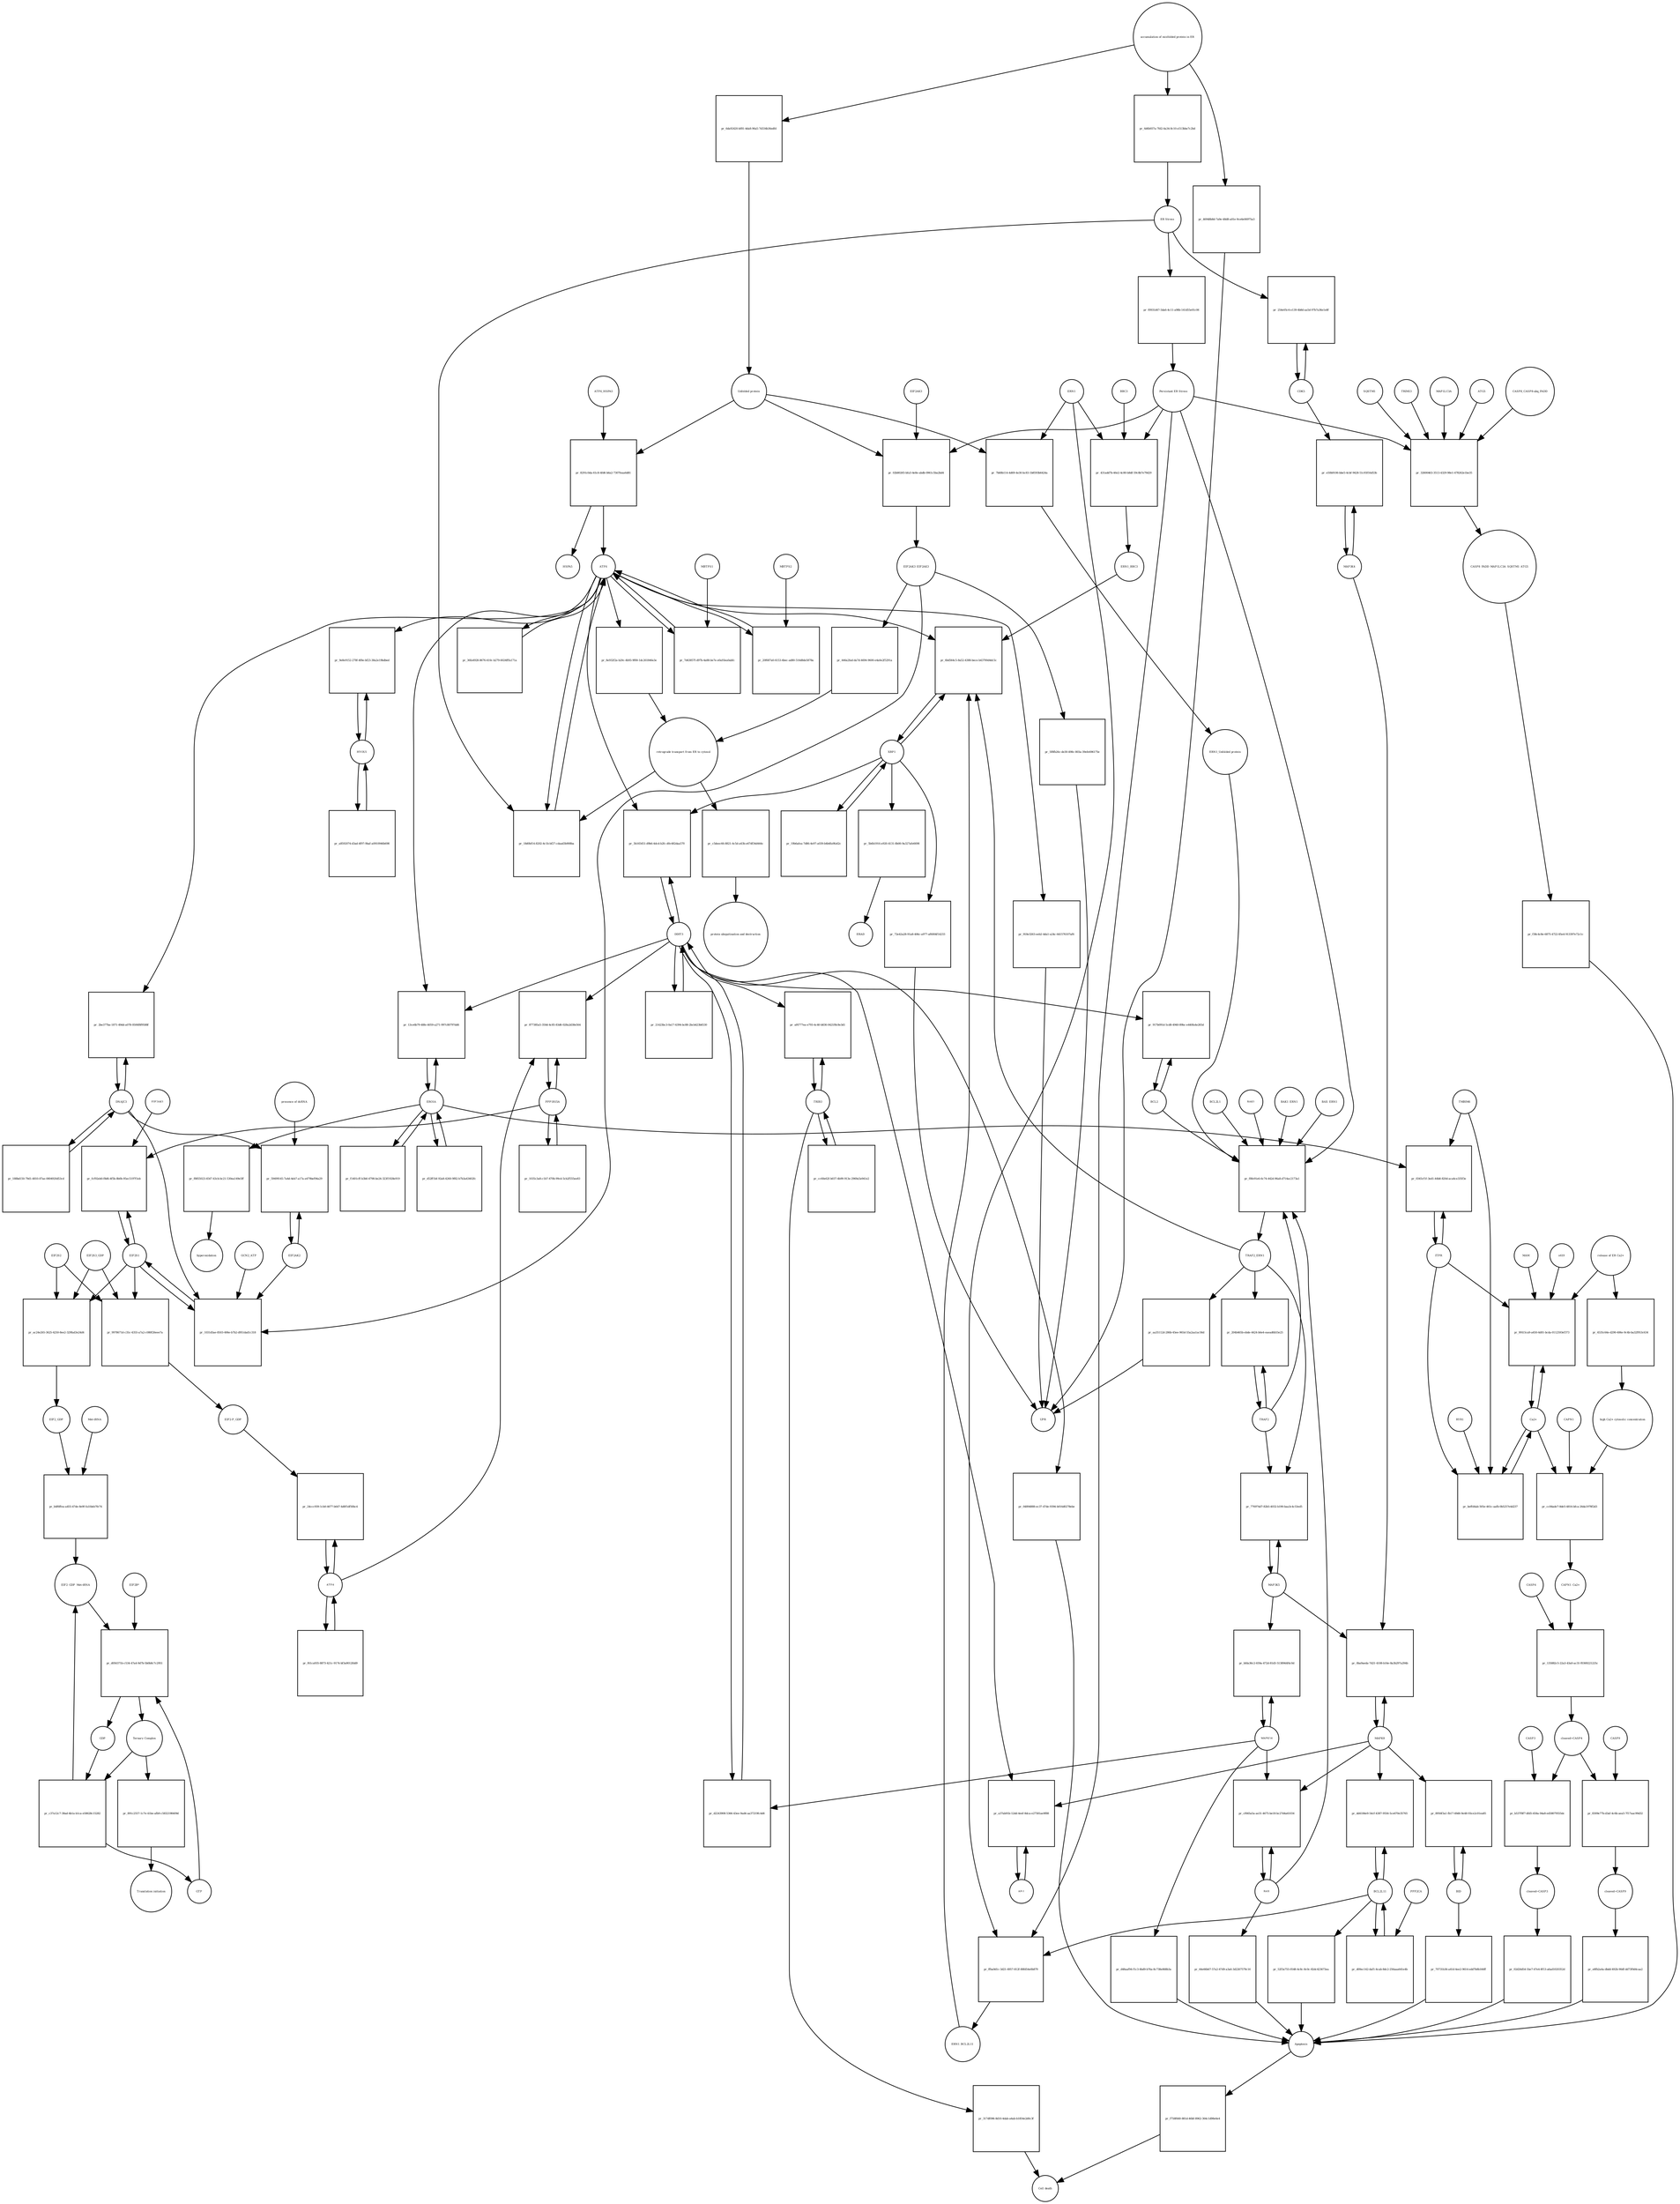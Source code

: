 strict digraph  {
ATF6_HSPA5 [annotation="", bipartite=0, cls=complex, fontsize=4, label=ATF6_HSPA5, shape=circle];
"pr_8291c0da-61c8-4fd6-b6a2-7307feaa6d81" [annotation="", bipartite=1, cls=process, fontsize=4, label="pr_8291c0da-61c8-4fd6-b6a2-7307feaa6d81", shape=square];
ATF6 [annotation="urn_miriam_hgnc.symbol_ATF6", bipartite=0, cls=macromolecule, fontsize=4, label=ATF6, shape=circle];
HSPA5 [annotation="urn_miriam_hgnc.symbol_HSPA5", bipartite=0, cls=macromolecule, fontsize=4, label=HSPA5, shape=circle];
"Unfolded protein" [annotation="", bipartite=0, cls=macromolecule, fontsize=4, label="Unfolded protein", shape=circle];
ERN1 [annotation="urn_miriam_hgnc.symbol_ERN1", bipartite=0, cls=macromolecule, fontsize=4, label=ERN1, shape=circle];
"pr_7b68b114-4d69-4e30-bc83-1b8593b6424a" [annotation="", bipartite=1, cls=process, fontsize=4, label="pr_7b68b114-4d69-4e30-bc83-1b8593b6424a", shape=square];
"ERN1_Unfolded protein" [annotation="", bipartite=0, cls=complex, fontsize=4, label="ERN1_Unfolded protein", shape=circle];
EIF2AK3_EIF2AK3 [annotation="", bipartite=0, cls=complex, fontsize=4, label=EIF2AK3_EIF2AK3, shape=circle];
"pr_446a2fad-da7d-4694-9600-e4a0e2f5291a" [annotation="", bipartite=1, cls=process, fontsize=4, label="pr_446a2fad-da7d-4694-9600-e4a0e2f5291a", shape=square];
"retrograde transport from ER to cytosol" [annotation="", bipartite=0, cls=phenotype, fontsize=4, label="retrograde transport from ER to cytosol", shape=circle];
"pr_8e932f2a-b20c-4b93-9f80-1dc261846e3e" [annotation="", bipartite=1, cls=process, fontsize=4, label="pr_8e932f2a-b20c-4b93-9f80-1dc261846e3e", shape=square];
"pr_c5deec66-8821-4c5d-a43b-e67df34d444c" [annotation="", bipartite=1, cls=process, fontsize=4, label="pr_c5deec66-8821-4c5d-a43b-e67df34d444c", shape=square];
"protein ubiquitination and destruction" [annotation="", bipartite=0, cls=phenotype, fontsize=4, label="protein ubiquitination and destruction", shape=circle];
"pr_f8fe91e6-6c74-442d-96a8-d714ac2173a1" [annotation="", bipartite=1, cls=process, fontsize=4, label="pr_f8fe91e6-6c74-442d-96a8-d714ac2173a1", shape=square];
TRAF2_ERN1 [annotation="", bipartite=0, cls=complex, fontsize=4, label=TRAF2_ERN1, shape=circle];
BAK1_ERN1 [annotation="", bipartite=0, cls=complex, fontsize=4, label=BAK1_ERN1, shape=circle];
BAX_ERN1 [annotation="", bipartite=0, cls=complex, fontsize=4, label=BAX_ERN1, shape=circle];
BCL2 [annotation="urn_miriam_hgnc.symbol_BCL2", bipartite=0, cls="nucleic acid feature", fontsize=4, label=BCL2, shape=circle];
BCL2L1 [annotation="urn_miriam_hgnc.symbol_BCL2L1", bipartite=0, cls=macromolecule, fontsize=4, label=BCL2L1, shape=circle];
"Persistant ER Stress" [annotation="", bipartite=0, cls=phenotype, fontsize=4, label="Persistant ER Stress", shape=circle];
BAX [annotation="urn_miriam_hgnc.symbol_BAX", bipartite=0, cls=macromolecule, fontsize=4, label=BAX, shape=circle];
BAK1 [annotation="urn_miriam_hgnc.symbol_BAK1", bipartite=0, cls=macromolecule, fontsize=4, label=BAK1, shape=circle];
TRAF2 [annotation="urn_miriam_hgnc.symbol_TRAF2", bipartite=0, cls=macromolecule, fontsize=4, label=TRAF2, shape=circle];
XBP1 [annotation="urn_miriam_hgnc.symbol_XBP1", bipartite=0, cls=macromolecule, fontsize=4, label=XBP1, shape=circle];
"pr_6bd564c5-8a52-4388-bece-b43700d4dc5c" [annotation="", bipartite=1, cls=process, fontsize=4, label="pr_6bd564c5-8a52-4388-bece-b43700d4dc5c", shape=square];
ERN1_BBC3 [annotation="", bipartite=0, cls=complex, fontsize=4, label=ERN1_BBC3, shape=circle];
ERN1_BCL2L11 [annotation="", bipartite=0, cls=complex, fontsize=4, label=ERN1_BCL2L11, shape=circle];
"pr_19b6afea-7d86-4e97-a039-b4b6fa9fa62c" [annotation="", bipartite=1, cls=process, fontsize=4, label="pr_19b6afea-7d86-4e97-a039-b4b6fa9fa62c", shape=square];
"pr_5b6b1916-e920-4131-8b00-9a327afe6698" [annotation="", bipartite=1, cls=process, fontsize=4, label="pr_5b6b1916-e920-4131-8b00-9a327afe6698", shape=square];
ERAD [annotation="", bipartite=0, cls=phenotype, fontsize=4, label=ERAD, shape=circle];
"pr_72e42a28-91a8-406c-a977-af6004f14233" [annotation="", bipartite=1, cls=process, fontsize=4, label="pr_72e42a28-91a8-406c-a977-af6004f14233", shape=square];
UPR [annotation="", bipartite=0, cls=phenotype, fontsize=4, label=UPR, shape=circle];
"pr_204b465b-ebde-4424-b6e4-eaead6b55e25" [annotation="", bipartite=1, cls=process, fontsize=4, label="pr_204b465b-ebde-4424-b6e4-eaead6b55e25", shape=square];
MAPK8 [annotation="urn_miriam_hgnc.symbol_MAPK8", bipartite=0, cls=macromolecule, fontsize=4, label=MAPK8, shape=circle];
"pr_0ba9aeda-7d21-4108-b16e-8a3b297a294b" [annotation="", bipartite=1, cls=process, fontsize=4, label="pr_0ba9aeda-7d21-4108-b16e-8a3b297a294b", shape=square];
MAP3K4 [annotation="urn_miriam_hgnc.symbol_MAP3K4", bipartite=0, cls=macromolecule, fontsize=4, label=MAP3K4, shape=circle];
MAP3K5 [annotation="urn_miriam_hgnc.symbol_MAP3K5", bipartite=0, cls=macromolecule, fontsize=4, label=MAP3K5, shape=circle];
MAPK14 [annotation="urn_miriam_hgnc.symbol_MAPK14", bipartite=0, cls=macromolecule, fontsize=4, label=MAPK14, shape=circle];
"pr_bfda36c2-659a-472d-81d3-5138944f4c0d" [annotation="", bipartite=1, cls=process, fontsize=4, label="pr_bfda36c2-659a-472d-81d3-5138944f4c0d", shape=square];
"pr_d48aaf94-f1c3-4bd9-b76a-8c738e868b3a" [annotation="", bipartite=1, cls=process, fontsize=4, label="pr_d48aaf94-f1c3-4bd9-b76a-8c738e868b3a", shape=square];
Apoptosis [annotation="", bipartite=0, cls=phenotype, fontsize=4, label=Apoptosis, shape=circle];
DDIT3 [annotation="urn_miriam_hgnc.symbol_DDIT3", bipartite=0, cls=macromolecule, fontsize=4, label=DDIT3, shape=circle];
"pr_d2243908-5366-43ee-9ad4-aa37219fc4d6" [annotation="", bipartite=1, cls=process, fontsize=4, label="pr_d2243908-5366-43ee-9ad4-aa37219fc4d6", shape=square];
"pr_04894888-ec37-47de-9394-b016d0278ebe" [annotation="", bipartite=1, cls=process, fontsize=4, label="pr_04894888-ec37-47de-9394-b016d0278ebe", shape=square];
"pr_917b091d-5cd8-4940-89bc-e440fa4e265d" [annotation="", bipartite=1, cls=process, fontsize=4, label="pr_917b091d-5cd8-4940-89bc-e440fa4e265d", shape=square];
"pr_18d0bf14-8202-4c1b-bf27-cdaad3b908ba" [annotation="", bipartite=1, cls=process, fontsize=4, label="pr_18d0bf14-8202-4c1b-bf27-cdaad3b908ba", shape=square];
"ER Stress" [annotation="", bipartite=0, cls=phenotype, fontsize=4, label="ER Stress", shape=circle];
"pr_7d43857f-d97b-4a88-be7e-e0a93ea0abfc" [annotation="", bipartite=1, cls=process, fontsize=4, label="pr_7d43857f-d97b-4a88-be7e-e0a93ea0abfc", shape=square];
MBTPS1 [annotation="urn_miriam_hgnc.symbol_MBTPS1", bipartite=0, cls=macromolecule, fontsize=4, label=MBTPS1, shape=circle];
"pr_20f687a0-6153-4bec-ad80-516d8de5878a" [annotation="", bipartite=1, cls=process, fontsize=4, label="pr_20f687a0-6153-4bec-ad80-516d8de5878a", shape=square];
MBTPS2 [annotation="urn_miriam_hgnc.symbol_MBTPS2", bipartite=0, cls=macromolecule, fontsize=4, label=MBTPS2, shape=circle];
"pr_36fa4928-8676-410c-b279-6024fffa171a" [annotation="", bipartite=1, cls=process, fontsize=4, label="pr_36fa4928-8676-410c-b279-6024fffa171a", shape=square];
"pr_21423bc3-0a17-4394-bc88-2bcb423b6530" [annotation="", bipartite=1, cls=process, fontsize=4, label="pr_21423bc3-0a17-4394-bc88-2bcb423b6530", shape=square];
"pr_3b165451-d9b6-4dcd-b2fc-d0c482daa570" [annotation="", bipartite=1, cls=process, fontsize=4, label="pr_3b165451-d9b6-4dcd-b2fc-d0c482daa570", shape=square];
EIF2S1 [annotation="urn_miriam_hgnc.symbol_EIF2S1", bipartite=0, cls=macromolecule, fontsize=4, label=EIF2S1, shape=circle];
"pr_1031d5ae-8503-406e-b7b2-d951dad1c318" [annotation="", bipartite=1, cls=process, fontsize=4, label="pr_1031d5ae-8503-406e-b7b2-d951dad1c318", shape=square];
GCN2_ATP [annotation="", bipartite=0, cls=complex, fontsize=4, label=GCN2_ATP, shape=circle];
EIF2AK2 [annotation="urn_miriam_hgnc.symbol_EIF2AK2", bipartite=0, cls=macromolecule, fontsize=4, label=EIF2AK2, shape=circle];
DNAJC3 [annotation="urn_miriam_hgnc.symbol_DNAJC3", bipartite=0, cls=macromolecule, fontsize=4, label=DNAJC3, shape=circle];
EIF2S2 [annotation="urn_miriam_hgnc.symbol_EIF2S2", bipartite=0, cls=macromolecule, fontsize=4, label=EIF2S2, shape=circle];
"pr_ac24e265-3625-4250-8ee2-329fad3e24d4" [annotation="", bipartite=1, cls=process, fontsize=4, label="pr_ac24e265-3625-4250-8ee2-329fad3e24d4", shape=square];
EIF2S3_GDP [annotation="", bipartite=0, cls=complex, fontsize=4, label=EIF2S3_GDP, shape=circle];
EIF2_GDP [annotation="", bipartite=0, cls=complex, fontsize=4, label=EIF2_GDP, shape=circle];
"EIF2_GDP_Met-tRNA" [annotation="", bipartite=0, cls=complex, fontsize=4, label="EIF2_GDP_Met-tRNA", shape=circle];
"pr_d056371b-c534-47a4-9d7b-5b0b8c7c2951" [annotation="", bipartite=1, cls=process, fontsize=4, label="pr_d056371b-c534-47a4-9d7b-5b0b8c7c2951", shape=square];
"Ternary Complex" [annotation="", bipartite=0, cls=complex, fontsize=4, label="Ternary Complex", shape=circle];
"EIF2B*" [annotation="", bipartite=0, cls=complex, fontsize=4, label="EIF2B*", shape=circle];
GTP [annotation="urn_miriam_obo.chebi_CHEBI%3A57600", bipartite=0, cls="simple chemical", fontsize=4, label=GTP, shape=circle];
GDP [annotation="urn_miriam_obo.chebi_CHEBI%3A65180", bipartite=0, cls="simple chemical", fontsize=4, label=GDP, shape=circle];
"pr_c37a12c7-38ad-4b1a-b1ca-e58628c15282" [annotation="", bipartite=1, cls=process, fontsize=4, label="pr_c37a12c7-38ad-4b1a-b1ca-e58628c15282", shape=square];
ATF4 [annotation="urn_miriam_hgnc.symbol_ATF4", bipartite=0, cls=macromolecule, fontsize=4, label=ATF4, shape=circle];
"pr_24ccc939-1cb0-4677-b647-4d0f1df50bc4" [annotation="", bipartite=1, cls=process, fontsize=4, label="pr_24ccc939-1cb0-4677-b647-4d0f1df50bc4", shape=square];
"EIF2-P_GDP" [annotation="", bipartite=0, cls=complex, fontsize=4, label="EIF2-P_GDP", shape=circle];
"pr_f61ca935-8873-421c-9174-bf3a9012fdd9" [annotation="", bipartite=1, cls=process, fontsize=4, label="pr_f61ca935-8873-421c-9174-bf3a9012fdd9", shape=square];
PPP1R15A [annotation="urn_miriam_hgnc.symbol_PPP1R15A", bipartite=0, cls=macromolecule, fontsize=4, label=PPP1R15A, shape=circle];
"pr_877385a5-350d-4c85-83d6-028a2d38e564" [annotation="", bipartite=1, cls=process, fontsize=4, label="pr_877385a5-350d-4c85-83d6-028a2d38e564", shape=square];
"pr_1035c3a8-c1b7-470b-99cd-5cb2f555ee83" [annotation="", bipartite=1, cls=process, fontsize=4, label="pr_1035c3a8-c1b7-470b-99cd-5cb2f555ee83", shape=square];
"pr_891c2557-1c7e-41be-afb9-c5832198409d" [annotation="", bipartite=1, cls=process, fontsize=4, label="pr_891c2557-1c7e-41be-afb9-c5832198409d", shape=square];
"Translation initiation" [annotation="", bipartite=0, cls=phenotype, fontsize=4, label="Translation initiation", shape=circle];
"pr_776974d7-82b5-4032-b190-baa3c4c53ed5" [annotation="", bipartite=1, cls=process, fontsize=4, label="pr_776974d7-82b5-4032-b190-baa3c4c53ed5", shape=square];
ERO1A [annotation="urn_miriam_hgnc.symbol_ERO1A", bipartite=0, cls=macromolecule, fontsize=4, label=ERO1A, shape=circle];
"pr_13ce6b79-48fe-4059-a271-997c80797dd6" [annotation="", bipartite=1, cls=process, fontsize=4, label="pr_13ce6b79-48fe-4059-a271-997c80797dd6", shape=square];
"pr_d52ff1bf-92a8-4260-9f82-b7b3a43402fc" [annotation="", bipartite=1, cls=process, fontsize=4, label="pr_d52ff1bf-92a8-4260-9f82-b7b3a43402fc", shape=square];
"pr_fcf92eb0-f8d6-4f5b-8b0b-95ec5197f1eb" [annotation="", bipartite=1, cls=process, fontsize=4, label="pr_fcf92eb0-f8d6-4f5b-8b0b-95ec5197f1eb", shape=square];
EIF2AK1 [annotation="urn_miriam_hgnc.symbol_EIF2AK1", bipartite=0, cls=macromolecule, fontsize=4, label=EIF2AK1, shape=circle];
"pr_cf665a5a-ae31-4675-be18-bc27d4a61034" [annotation="", bipartite=1, cls=process, fontsize=4, label="pr_cf665a5a-ae31-4675-be18-bc27d4a61034", shape=square];
"pr_44e66b67-57a2-47d9-a3a6-3d2267579c16" [annotation="", bipartite=1, cls=process, fontsize=4, label="pr_44e66b67-57a2-47d9-a3a6-3d2267579c16", shape=square];
"Ca2+" [annotation="urn_miriam_obo.chebi_CHEBI%3A29108", bipartite=0, cls="simple chemical", fontsize=4, label="Ca2+", shape=circle];
"pr_9f415ca9-a450-4d01-bcda-0112593ef373" [annotation="", bipartite=1, cls=process, fontsize=4, label="pr_9f415ca9-a450-4d01-bcda-0112593ef373", shape=square];
"release of ER Ca2+" [annotation="", bipartite=0, cls=phenotype, fontsize=4, label="release of ER Ca2+", shape=circle];
ITPR [annotation="urn_miriam_hgnc.symbol_ITPR1|urn_miriam_hgnc.symbol_ITPR2|urn_miriam_hgnc.symbol_ITPR3", bipartite=0, cls=macromolecule, fontsize=4, label=ITPR, shape=circle];
MAM [annotation="", bipartite=0, cls=phenotype, fontsize=4, label=MAM, shape=circle];
s619 [annotation="", bipartite=0, cls=complex, fontsize=4, label=s619, shape=circle];
"pr_e50b9106-bbe5-4cbf-9428-51c93f16d53b" [annotation="", bipartite=1, cls=process, fontsize=4, label="pr_e50b9106-bbe5-4cbf-9428-51c93f16d53b", shape=square];
CDK5 [annotation="urn_miriam_hgnc.symbol_CDK5", bipartite=0, cls=macromolecule, fontsize=4, label=CDK5, shape=circle];
"pr_254e05c4-e139-4b8d-aa5d-97b7a36e1e8f" [annotation="", bipartite=1, cls="uncertain process", fontsize=4, label="pr_254e05c4-e139-4b8d-aa5d-97b7a36e1e8f", shape=square];
"pr_f758f660-881d-46bf-8962-364c1d98e6e4" [annotation="", bipartite=1, cls=process, fontsize=4, label="pr_f758f660-881d-46bf-8962-364c1d98e6e4", shape=square];
"Cell death" [annotation="", bipartite=0, cls=phenotype, fontsize=4, label="Cell death", shape=circle];
"pr_beffd4ab-505e-461c-aafb-0b5257e4d237" [annotation="", bipartite=1, cls=process, fontsize=4, label="pr_beffd4ab-505e-461c-aafb-0b5257e4d237", shape=square];
TMBIM6 [annotation="urn_miriam_hgnc.symbol_TMBIM6", bipartite=0, cls=macromolecule, fontsize=4, label=TMBIM6, shape=circle];
RYR1 [annotation="urn_miriam_hgnc.symbol_RYR1", bipartite=0, cls=macromolecule, fontsize=4, label=RYR1, shape=circle];
EIF2AK3 [annotation="urn_miriam_hgnc.symbol_EIF2AK3", bipartite=0, cls=macromolecule, fontsize=4, label=EIF2AK3, shape=circle];
"pr_02b80265-bfa3-4e8e-abdb-0961c5ba2bd4" [annotation="", bipartite=1, cls=process, fontsize=4, label="pr_02b80265-bfa3-4e8e-abdb-0961c5ba2bd4", shape=square];
"pr_f8855023-4547-43cb-bc21-530ea149e5ff" [annotation="", bipartite=1, cls=process, fontsize=4, label="pr_f8855023-4547-43cb-bc21-530ea149e5ff", shape=square];
hyperoxidation [annotation="", bipartite=0, cls=phenotype, fontsize=4, label=hyperoxidation, shape=circle];
"pr_f1401cff-b3b0-4798-be24-323f1928e919" [annotation="", bipartite=1, cls=process, fontsize=4, label="pr_f1401cff-b3b0-4798-be24-323f1928e919", shape=square];
"pr_f0931d47-5da6-4c11-a98b-141d55e01c06" [annotation="", bipartite=1, cls=process, fontsize=4, label="pr_f0931d47-5da6-4c11-a98b-141d55e01c06", shape=square];
"CASP8_CASP8-ubq_FADD" [annotation="", bipartite=0, cls=complex, fontsize=4, label="CASP8_CASP8-ubq_FADD", shape=circle];
"pr_32600463-3513-4329-98e1-478262e1be35" [annotation="", bipartite=1, cls=process, fontsize=4, label="pr_32600463-3513-4329-98e1-478262e1be35", shape=square];
"SQSTM1 " [annotation="urn_miriam_hgnc.symbol_SQSTM1", bipartite=0, cls=macromolecule, fontsize=4, label="SQSTM1 ", shape=circle];
CASP8_FADD_MAP1LC3A_SQSTM1_ATG5 [annotation="", bipartite=0, cls=complex, fontsize=4, label=CASP8_FADD_MAP1LC3A_SQSTM1_ATG5, shape=circle];
TRIM13 [annotation="urn_miriam_hgnc.symbol_TRIM13", bipartite=0, cls=macromolecule, fontsize=4, label=TRIM13, shape=circle];
MAP1LC3A [annotation="urn_miriam_hgnc.symbol_MAP1LC3A", bipartite=0, cls=macromolecule, fontsize=4, label=MAP1LC3A, shape=circle];
ATG5 [annotation="urn_miriam_hgnc.symbol_ATG5", bipartite=0, cls=macromolecule, fontsize=4, label=ATG5, shape=circle];
"pr_f38c4c8e-6875-4722-85e4-913397e72c1c" [annotation="", bipartite=1, cls=process, fontsize=4, label="pr_f38c4c8e-6875-4722-85e4-913397e72c1c", shape=square];
"AP-1" [annotation="urn_miriam_hgnc.symbol_FOS|urn_miriam_hgnc.symbol_FOSB|urn_miriam_hgnc.symbol_FOSL1|urn_miriam_hgnc.symbol_FOSL2|urn_miriam_hgnc.symbol_JUN|urn_miriam_hgnc.symbol_JUNB|urn_miriam_hgnc.symbol_JUND", bipartite=0, cls=macromolecule, fontsize=4, label="AP-1", shape=circle];
"pr_a37ab91b-12dd-4eef-8dca-e27581ae9f88" [annotation="", bipartite=1, cls=process, fontsize=4, label="pr_a37ab91b-12dd-4eef-8dca-e27581ae9f88", shape=square];
"pr_59499145-7a4d-4eb7-a17a-e479bef94a29" [annotation="", bipartite=1, cls=process, fontsize=4, label="pr_59499145-7a4d-4eb7-a17a-e479bef94a29", shape=square];
"presence of dsRNA" [annotation="", bipartite=0, cls=phenotype, fontsize=4, label="presence of dsRNA", shape=circle];
"Met-tRNA" [annotation="urn_miriam_hgnc_HGNC%3A34779", bipartite=0, cls="nucleic acid feature", fontsize=4, label="Met-tRNA", shape=circle];
"pr_b4f6ffea-a455-47de-8e9f-fa1fdeb7fe74" [annotation="", bipartite=1, cls=process, fontsize=4, label="pr_b4f6ffea-a455-47de-8e9f-fa1fdeb7fe74", shape=square];
"pr_9978671d-c35c-4355-a7a2-c080f26eee7a" [annotation="", bipartite=1, cls=process, fontsize=4, label="pr_9978671d-c35c-4355-a7a2-c080f26eee7a", shape=square];
"accumulation of misfolded protein in ER" [annotation="", bipartite=0, cls=phenotype, fontsize=4, label="accumulation of misfolded protein in ER", shape=circle];
"pr_6da92420-bf81-4da8-96a5-7d334b36edfd" [annotation="", bipartite=1, cls=process, fontsize=4, label="pr_6da92420-bf81-4da8-96a5-7d334b36edfd", shape=square];
"pr_6d6b937a-7fd2-4a34-8c10-e513bbe7c2bd" [annotation="", bipartite=1, cls=process, fontsize=4, label="pr_6d6b937a-7fd2-4a34-8c10-e513bbe7c2bd", shape=square];
"pr_46948b8d-7a9e-48d8-a01e-9ce6e06975a3" [annotation="", bipartite=1, cls=process, fontsize=4, label="pr_46948b8d-7a9e-48d8-a01e-9ce6e06975a3", shape=square];
"pr_5f8fb26c-de30-498c-803a-39efe696175e" [annotation="", bipartite=1, cls=process, fontsize=4, label="pr_5f8fb26c-de30-498c-803a-39efe696175e", shape=square];
"pr_aa35112d-286b-45ee-965d-55a2aa1ac56d" [annotation="", bipartite=1, cls=process, fontsize=4, label="pr_aa35112d-286b-45ee-965d-55a2aa1ac56d", shape=square];
"pr_918e3263-eeb2-4da1-a24c-641576107af6" [annotation="", bipartite=1, cls=process, fontsize=4, label="pr_918e3263-eeb2-4da1-a24c-641576107af6", shape=square];
BCL2L11 [annotation="urn_miriam_hgnc.symbol_BCL2L11", bipartite=0, cls=macromolecule, fontsize=4, label=BCL2L11, shape=circle];
"pr_dd4184e9-54cf-4387-9556-5ce670e35765" [annotation="", bipartite=1, cls=process, fontsize=4, label="pr_dd4184e9-54cf-4387-9556-5ce670e35765", shape=square];
BID [annotation="urn_miriam_hgnc.symbol_BID", bipartite=0, cls=macromolecule, fontsize=4, label=BID, shape=circle];
"pr_8956f3a1-fb17-49d6-9e48-93ce2c01ea85" [annotation="", bipartite=1, cls=process, fontsize=4, label="pr_8956f3a1-fb17-49d6-9e48-93ce2c01ea85", shape=square];
"pr_52f3a755-0548-4c8c-8c0c-82dc423673ea" [annotation="", bipartite=1, cls=process, fontsize=4, label="pr_52f3a755-0548-4c8c-8c0c-82dc423673ea", shape=square];
"pr_70731b36-a41d-4ee2-9614-edd7b8b166ff" [annotation="", bipartite=1, cls=process, fontsize=4, label="pr_70731b36-a41d-4ee2-9614-edd7b8b166ff", shape=square];
"pr_ffba9d1c-3d21-4957-812f-88fd54e0b879" [annotation="", bipartite=1, cls=process, fontsize=4, label="pr_ffba9d1c-3d21-4957-812f-88fd54e0b879", shape=square];
"pr_431add7b-46e2-4c80-b8df-59c8b7e79d29" [annotation="", bipartite=1, cls=process, fontsize=4, label="pr_431add7b-46e2-4c80-b8df-59c8b7e79d29", shape=square];
BBC3 [annotation="urn_miriam_hgnc.symbol_BBC3", bipartite=0, cls=macromolecule, fontsize=4, label=BBC3, shape=circle];
"pr_d09ec142-daf1-4cab-8dc2-256aaa641e4b" [annotation="", bipartite=1, cls=process, fontsize=4, label="pr_d09ec142-daf1-4cab-8dc2-256aaa641e4b", shape=square];
PPP2CA [annotation="urn_miriam_hgnc.symbol_PPP2CA", bipartite=0, cls=macromolecule, fontsize=4, label=PPP2CA, shape=circle];
TRIB3 [annotation="urn_miriam_hgnc.symbol_TRIB3", bipartite=0, cls=macromolecule, fontsize=4, label=TRIB3, shape=circle];
"pr_af6777ea-e793-4c40-b836-0421f8c8e3d1" [annotation="", bipartite=1, cls=process, fontsize=4, label="pr_af6777ea-e793-4c40-b836-0421f8c8e3d1", shape=square];
"pr_cc60e62f-b037-4b99-913e-2969a5e941e2" [annotation="", bipartite=1, cls=process, fontsize=4, label="pr_cc60e62f-b037-4b99-913e-2969a5e941e2", shape=square];
"pr_317df096-8d10-4dab-a4ab-b1854e2d0c3f" [annotation="", bipartite=1, cls=process, fontsize=4, label="pr_317df096-8d10-4dab-a4ab-b1854e2d0c3f", shape=square];
"pr_4535c64e-d290-406e-9c4b-ba32f953c634" [annotation="", bipartite=1, cls=process, fontsize=4, label="pr_4535c64e-d290-406e-9c4b-ba32f953c634", shape=square];
"high Ca2+ cytosolic concentration" [annotation="", bipartite=0, cls=phenotype, fontsize=4, label="high Ca2+ cytosolic concentration", shape=circle];
"pr_2be377ba-1871-49dd-a078-0506f8f9588f" [annotation="", bipartite=1, cls=process, fontsize=4, label="pr_2be377ba-1871-49dd-a078-0506f8f9588f", shape=square];
"pr_188bd150-79d1-4810-87ae-0804920d53cd" [annotation="", bipartite=1, cls=process, fontsize=4, label="pr_188bd150-79d1-4810-87ae-0804920d53cd", shape=square];
"pr_0345cf1f-3ed1-44b8-820d-aca4ce335f3e" [annotation="", bipartite=1, cls=process, fontsize=4, label="pr_0345cf1f-3ed1-44b8-820d-aca4ce335f3e", shape=square];
CASP4 [annotation="urn_miriam_hgnc.symbol_CASP4", bipartite=0, cls=macromolecule, fontsize=4, label=CASP4, shape=circle];
"pr_135882c5-22a3-43a0-ac31-f0369221225c" [annotation="", bipartite=1, cls=process, fontsize=4, label="pr_135882c5-22a3-43a0-ac31-f0369221225c", shape=square];
"cleaved~CASP4" [annotation="urn_miriam_hgnc.symbol_CASP4", bipartite=0, cls=macromolecule, fontsize=4, label="cleaved~CASP4", shape=circle];
"CAPN1_Ca2+" [annotation="", bipartite=0, cls=complex, fontsize=4, label="CAPN1_Ca2+", shape=circle];
CASP3 [annotation="urn_miriam_hgnc.symbol_CASP3", bipartite=0, cls=macromolecule, fontsize=4, label=CASP3, shape=circle];
"pr_b537f8f7-dfd5-458a-94a8-ed58079555dc" [annotation="", bipartite=1, cls=process, fontsize=4, label="pr_b537f8f7-dfd5-458a-94a8-ed58079555dc", shape=square];
"cleaved~CASP3" [annotation="urn_miriam_hgnc.symbol_CASP3", bipartite=0, cls=macromolecule, fontsize=4, label="cleaved~CASP3", shape=circle];
CASP9 [annotation="urn_miriam_hgnc.symbol_CSAP9", bipartite=0, cls=macromolecule, fontsize=4, label=CASP9, shape=circle];
"pr_8309e77b-d3af-4c6b-aea5-7f17aac99d32" [annotation="", bipartite=1, cls=process, fontsize=4, label="pr_8309e77b-d3af-4c6b-aea5-7f17aac99d32", shape=square];
"cleaved~CASP9" [annotation="urn_miriam_hgnc.symbol_CASP9", bipartite=0, cls=macromolecule, fontsize=4, label="cleaved~CASP9", shape=circle];
CAPN1 [annotation="urn_miriam_hgnc.symbol_CAPN1", bipartite=0, cls=macromolecule, fontsize=4, label=CAPN1, shape=circle];
"pr_cc84ade7-8de5-4816-bfca-26da1978f2d3" [annotation="", bipartite=1, cls=process, fontsize=4, label="pr_cc84ade7-8de5-4816-bfca-26da1978f2d3", shape=square];
"pr_02d26d54-1be7-47e4-8f13-a6ad1020352d" [annotation="", bipartite=1, cls=process, fontsize=4, label="pr_02d26d54-1be7-47e4-8f13-a6ad1020352d", shape=square];
"pr_e8fb2a4a-dbdd-492b-90df-dd73f0d4caa2" [annotation="", bipartite=1, cls=process, fontsize=4, label="pr_e8fb2a4a-dbdd-492b-90df-dd73f0d4caa2", shape=square];
HYOU1 [annotation="urn_miriam_hgnc.symbol_HYOU1", bipartite=0, cls=macromolecule, fontsize=4, label=HYOU1, shape=circle];
"pr_9e8e9152-278f-4f8e-bf23-38a2e19bdbed" [annotation="", bipartite=1, cls=process, fontsize=4, label="pr_9e8e9152-278f-4f8e-bf23-38a2e19bdbed", shape=square];
"pr_a8592074-d3ad-4f97-9baf-a0910946b698" [annotation="", bipartite=1, cls=process, fontsize=4, label="pr_a8592074-d3ad-4f97-9baf-a0910946b698", shape=square];
ATF6_HSPA5 -> "pr_8291c0da-61c8-4fd6-b6a2-7307feaa6d81"  [annotation="", interaction_type=consumption];
"pr_8291c0da-61c8-4fd6-b6a2-7307feaa6d81" -> ATF6  [annotation="", interaction_type=production];
"pr_8291c0da-61c8-4fd6-b6a2-7307feaa6d81" -> HSPA5  [annotation="", interaction_type=production];
ATF6 -> "pr_8e932f2a-b20c-4b93-9f80-1dc261846e3e"  [annotation="", interaction_type=consumption];
ATF6 -> "pr_6bd564c5-8a52-4388-bece-b43700d4dc5c"  [annotation="urn_miriam_pubmed_26587781|urn_miriam_pubmed_23430059", interaction_type=catalysis];
ATF6 -> "pr_18d0bf14-8202-4c1b-bf27-cdaad3b908ba"  [annotation="", interaction_type=consumption];
ATF6 -> "pr_7d43857f-d97b-4a88-be7e-e0a93ea0abfc"  [annotation="", interaction_type=consumption];
ATF6 -> "pr_20f687a0-6153-4bec-ad80-516d8de5878a"  [annotation="", interaction_type=consumption];
ATF6 -> "pr_36fa4928-8676-410c-b279-6024fffa171a"  [annotation="", interaction_type=consumption];
ATF6 -> "pr_3b165451-d9b6-4dcd-b2fc-d0c482daa570"  [annotation="urn_miriam_pubmed_26587781|urn_miriam_pubmed_17991856|urn_miriam_pubmed_28843399", interaction_type=catalysis];
ATF6 -> "pr_13ce6b79-48fe-4059-a271-997c80797dd6"  [annotation="urn_miriam_pubmed_23850759|urn_miriam_pubmed_25387528", interaction_type=catalysis];
ATF6 -> "pr_918e3263-eeb2-4da1-a24c-641576107af6"  [annotation="", interaction_type=consumption];
ATF6 -> "pr_2be377ba-1871-49dd-a078-0506f8f9588f"  [annotation="urn_miriam_pubmed_12601012|urn_miriam_pubmed_18360008", interaction_type=catalysis];
ATF6 -> "pr_9e8e9152-278f-4f8e-bf23-38a2e19bdbed"  [annotation=urn_miriam_pubmed_18360008, interaction_type=catalysis];
"Unfolded protein" -> "pr_8291c0da-61c8-4fd6-b6a2-7307feaa6d81"  [annotation="urn_miriam_pubmed_19509052|urn_miriam_pubmed_12847084|urn_miriam_pubmed_23850759", interaction_type=catalysis];
"Unfolded protein" -> "pr_7b68b114-4d69-4e30-bc83-1b8593b6424a"  [annotation="", interaction_type=consumption];
"Unfolded protein" -> "pr_02b80265-bfa3-4e8e-abdb-0961c5ba2bd4"  [annotation=urn_miriam_pubmed_17991856, interaction_type=catalysis];
ERN1 -> "pr_7b68b114-4d69-4e30-bc83-1b8593b6424a"  [annotation="", interaction_type=consumption];
ERN1 -> "pr_ffba9d1c-3d21-4957-812f-88fd54e0b879"  [annotation="", interaction_type=consumption];
ERN1 -> "pr_431add7b-46e2-4c80-b8df-59c8b7e79d29"  [annotation="", interaction_type=consumption];
"pr_7b68b114-4d69-4e30-bc83-1b8593b6424a" -> "ERN1_Unfolded protein"  [annotation="", interaction_type=production];
"ERN1_Unfolded protein" -> "pr_f8fe91e6-6c74-442d-96a8-d714ac2173a1"  [annotation="", interaction_type=consumption];
EIF2AK3_EIF2AK3 -> "pr_446a2fad-da7d-4694-9600-e4a0e2f5291a"  [annotation="", interaction_type=consumption];
EIF2AK3_EIF2AK3 -> "pr_1031d5ae-8503-406e-b7b2-d951dad1c318"  [annotation="urn_miriam_pubmed_12667446|urn_miriam_pubmed_16246152|urn_miriam_pubmed_12601012|urn_miriam_pubmed_23850759|urn_miriam_pubmed_18360008|urn_miriam_pubmed_26587781", interaction_type=catalysis];
EIF2AK3_EIF2AK3 -> "pr_5f8fb26c-de30-498c-803a-39efe696175e"  [annotation="", interaction_type=consumption];
"pr_446a2fad-da7d-4694-9600-e4a0e2f5291a" -> "retrograde transport from ER to cytosol"  [annotation="", interaction_type=production];
"retrograde transport from ER to cytosol" -> "pr_c5deec66-8821-4c5d-a43b-e67df34d444c"  [annotation="", interaction_type=consumption];
"retrograde transport from ER to cytosol" -> "pr_18d0bf14-8202-4c1b-bf27-cdaad3b908ba"  [annotation="urn_miriam_pubmed_18360008|urn_miriam_pubmed_17991856|urn_miriam_pubmed_26587781|urn_miriam_pubmed_12847084", interaction_type=inhibition];
"pr_8e932f2a-b20c-4b93-9f80-1dc261846e3e" -> "retrograde transport from ER to cytosol"  [annotation="", interaction_type=production];
"pr_c5deec66-8821-4c5d-a43b-e67df34d444c" -> "protein ubiquitination and destruction"  [annotation="", interaction_type=production];
"pr_f8fe91e6-6c74-442d-96a8-d714ac2173a1" -> TRAF2_ERN1  [annotation="", interaction_type=production];
TRAF2_ERN1 -> "pr_6bd564c5-8a52-4388-bece-b43700d4dc5c"  [annotation="urn_miriam_pubmed_26587781|urn_miriam_pubmed_23430059", interaction_type=catalysis];
TRAF2_ERN1 -> "pr_204b465b-ebde-4424-b6e4-eaead6b55e25"  [annotation=urn_miriam_pubmed_23850759, interaction_type=catalysis];
TRAF2_ERN1 -> "pr_776974d7-82b5-4032-b190-baa3c4c53ed5"  [annotation=urn_miriam_pubmed_23850759, interaction_type=catalysis];
TRAF2_ERN1 -> "pr_aa35112d-286b-45ee-965d-55a2aa1ac56d"  [annotation="", interaction_type=consumption];
BAK1_ERN1 -> "pr_f8fe91e6-6c74-442d-96a8-d714ac2173a1"  [annotation="urn_miriam_pubmed_23850759|urn_miriam_pubmed_23430059|urn_miriam_pubmed_26587781", interaction_type=catalysis];
BAX_ERN1 -> "pr_f8fe91e6-6c74-442d-96a8-d714ac2173a1"  [annotation="urn_miriam_pubmed_23850759|urn_miriam_pubmed_23430059|urn_miriam_pubmed_26587781", interaction_type=catalysis];
BCL2 -> "pr_f8fe91e6-6c74-442d-96a8-d714ac2173a1"  [annotation="urn_miriam_pubmed_23850759|urn_miriam_pubmed_23430059|urn_miriam_pubmed_26587781", interaction_type=inhibition];
BCL2 -> "pr_917b091d-5cd8-4940-89bc-e440fa4e265d"  [annotation="", interaction_type=consumption];
BCL2L1 -> "pr_f8fe91e6-6c74-442d-96a8-d714ac2173a1"  [annotation="urn_miriam_pubmed_23850759|urn_miriam_pubmed_23430059|urn_miriam_pubmed_26587781", interaction_type=inhibition];
"Persistant ER Stress" -> "pr_f8fe91e6-6c74-442d-96a8-d714ac2173a1"  [annotation="urn_miriam_pubmed_23850759|urn_miriam_pubmed_23430059|urn_miriam_pubmed_26587781", interaction_type=inhibition];
"Persistant ER Stress" -> "pr_02b80265-bfa3-4e8e-abdb-0961c5ba2bd4"  [annotation=urn_miriam_pubmed_17991856, interaction_type=catalysis];
"Persistant ER Stress" -> "pr_32600463-3513-4329-98e1-478262e1be35"  [annotation=urn_miriam_pubmed_17991856, interaction_type=catalysis];
"Persistant ER Stress" -> "pr_ffba9d1c-3d21-4957-812f-88fd54e0b879"  [annotation="urn_miriam_pubmed_23850759|urn_miriam_pubmed_23430059|urn_miriam_pubmed_26587781", interaction_type=inhibition];
"Persistant ER Stress" -> "pr_431add7b-46e2-4c80-b8df-59c8b7e79d29"  [annotation="urn_miriam_pubmed_23430059|urn_miriam_pubmed_17991856", interaction_type=inhibition];
BAX -> "pr_f8fe91e6-6c74-442d-96a8-d714ac2173a1"  [annotation="urn_miriam_pubmed_23850759|urn_miriam_pubmed_23430059|urn_miriam_pubmed_26587781", interaction_type=catalysis];
BAX -> "pr_cf665a5a-ae31-4675-be18-bc27d4a61034"  [annotation="", interaction_type=consumption];
BAX -> "pr_44e66b67-57a2-47d9-a3a6-3d2267579c16"  [annotation="", interaction_type=consumption];
BAK1 -> "pr_f8fe91e6-6c74-442d-96a8-d714ac2173a1"  [annotation="urn_miriam_pubmed_23850759|urn_miriam_pubmed_23430059|urn_miriam_pubmed_26587781", interaction_type=catalysis];
TRAF2 -> "pr_f8fe91e6-6c74-442d-96a8-d714ac2173a1"  [annotation="", interaction_type=consumption];
TRAF2 -> "pr_204b465b-ebde-4424-b6e4-eaead6b55e25"  [annotation="", interaction_type=consumption];
TRAF2 -> "pr_776974d7-82b5-4032-b190-baa3c4c53ed5"  [annotation=urn_miriam_pubmed_23850759, interaction_type=catalysis];
XBP1 -> "pr_6bd564c5-8a52-4388-bece-b43700d4dc5c"  [annotation="", interaction_type=consumption];
XBP1 -> "pr_19b6afea-7d86-4e97-a039-b4b6fa9fa62c"  [annotation="", interaction_type=consumption];
XBP1 -> "pr_5b6b1916-e920-4131-8b00-9a327afe6698"  [annotation="", interaction_type=consumption];
XBP1 -> "pr_72e42a28-91a8-406c-a977-af6004f14233"  [annotation="", interaction_type=consumption];
XBP1 -> "pr_3b165451-d9b6-4dcd-b2fc-d0c482daa570"  [annotation="urn_miriam_pubmed_26587781|urn_miriam_pubmed_17991856|urn_miriam_pubmed_28843399", interaction_type=catalysis];
"pr_6bd564c5-8a52-4388-bece-b43700d4dc5c" -> XBP1  [annotation="", interaction_type=production];
ERN1_BBC3 -> "pr_6bd564c5-8a52-4388-bece-b43700d4dc5c"  [annotation="urn_miriam_pubmed_26587781|urn_miriam_pubmed_23430059", interaction_type=catalysis];
ERN1_BCL2L11 -> "pr_6bd564c5-8a52-4388-bece-b43700d4dc5c"  [annotation="urn_miriam_pubmed_26587781|urn_miriam_pubmed_23430059", interaction_type=catalysis];
"pr_19b6afea-7d86-4e97-a039-b4b6fa9fa62c" -> XBP1  [annotation="", interaction_type=production];
"pr_5b6b1916-e920-4131-8b00-9a327afe6698" -> ERAD  [annotation="", interaction_type=production];
"pr_72e42a28-91a8-406c-a977-af6004f14233" -> UPR  [annotation="", interaction_type=production];
"pr_204b465b-ebde-4424-b6e4-eaead6b55e25" -> TRAF2  [annotation="", interaction_type=production];
MAPK8 -> "pr_0ba9aeda-7d21-4108-b16e-8a3b297a294b"  [annotation="", interaction_type=consumption];
MAPK8 -> "pr_cf665a5a-ae31-4675-be18-bc27d4a61034"  [annotation="urn_miriam_pubmed_18191217|urn_miriam_pubmed_23430059", interaction_type=catalysis];
MAPK8 -> "pr_a37ab91b-12dd-4eef-8dca-e27581ae9f88"  [annotation="urn_miriam_pubmed_26618107|urn_miriam_pubmed_26587781|urn_miriam_pubmed_23850759", interaction_type=catalysis];
MAPK8 -> "pr_dd4184e9-54cf-4387-9556-5ce670e35765"  [annotation="urn_miriam_pubmed_26018731|urn_miriam_pubmed_23850759", interaction_type=catalysis];
MAPK8 -> "pr_8956f3a1-fb17-49d6-9e48-93ce2c01ea85"  [annotation="urn_miriam_pubmed_23430059|urn_miriam_pubmed_11583631", interaction_type=catalysis];
"pr_0ba9aeda-7d21-4108-b16e-8a3b297a294b" -> MAPK8  [annotation="", interaction_type=production];
MAP3K4 -> "pr_0ba9aeda-7d21-4108-b16e-8a3b297a294b"  [annotation="urn_miriam_pubmed_18191217|urn_miriam_pubmed_23850759|urn_miriam_pubmed_26587781", interaction_type=catalysis];
MAP3K4 -> "pr_e50b9106-bbe5-4cbf-9428-51c93f16d53b"  [annotation="", interaction_type=consumption];
MAP3K5 -> "pr_0ba9aeda-7d21-4108-b16e-8a3b297a294b"  [annotation="urn_miriam_pubmed_18191217|urn_miriam_pubmed_23850759|urn_miriam_pubmed_26587781", interaction_type=catalysis];
MAP3K5 -> "pr_bfda36c2-659a-472d-81d3-5138944f4c0d"  [annotation="urn_miriam_pubmed_23850759|urn_miriam_pubmed_12215209", interaction_type=catalysis];
MAP3K5 -> "pr_776974d7-82b5-4032-b190-baa3c4c53ed5"  [annotation="", interaction_type=consumption];
MAPK14 -> "pr_bfda36c2-659a-472d-81d3-5138944f4c0d"  [annotation="", interaction_type=consumption];
MAPK14 -> "pr_d48aaf94-f1c3-4bd9-b76a-8c738e868b3a"  [annotation="", interaction_type=consumption];
MAPK14 -> "pr_d2243908-5366-43ee-9ad4-aa37219fc4d6"  [annotation="urn_miriam_pubmed_23850759|urn_miriam_pubmed_23430059|urn_miriam_pubmed_26137585", interaction_type=catalysis];
MAPK14 -> "pr_cf665a5a-ae31-4675-be18-bc27d4a61034"  [annotation="urn_miriam_pubmed_18191217|urn_miriam_pubmed_23430059", interaction_type=catalysis];
"pr_bfda36c2-659a-472d-81d3-5138944f4c0d" -> MAPK14  [annotation="", interaction_type=production];
"pr_d48aaf94-f1c3-4bd9-b76a-8c738e868b3a" -> Apoptosis  [annotation="", interaction_type=production];
Apoptosis -> "pr_f758f660-881d-46bf-8962-364c1d98e6e4"  [annotation="", interaction_type=consumption];
DDIT3 -> "pr_d2243908-5366-43ee-9ad4-aa37219fc4d6"  [annotation="", interaction_type=consumption];
DDIT3 -> "pr_04894888-ec37-47de-9394-b016d0278ebe"  [annotation="", interaction_type=consumption];
DDIT3 -> "pr_917b091d-5cd8-4940-89bc-e440fa4e265d"  [annotation="urn_miriam_pubmed_30662442|urn_miriam_pubmed_23850759", interaction_type=inhibition];
DDIT3 -> "pr_21423bc3-0a17-4394-bc88-2bcb423b6530"  [annotation="", interaction_type=consumption];
DDIT3 -> "pr_3b165451-d9b6-4dcd-b2fc-d0c482daa570"  [annotation="", interaction_type=consumption];
DDIT3 -> "pr_877385a5-350d-4c85-83d6-028a2d38e564"  [annotation="urn_miriam_pubmed_23850759|urn_miriam_pubmed_31638256", interaction_type=catalysis];
DDIT3 -> "pr_13ce6b79-48fe-4059-a271-997c80797dd6"  [annotation="urn_miriam_pubmed_23850759|urn_miriam_pubmed_25387528", interaction_type=catalysis];
DDIT3 -> "pr_a37ab91b-12dd-4eef-8dca-e27581ae9f88"  [annotation="urn_miriam_pubmed_26618107|urn_miriam_pubmed_26587781|urn_miriam_pubmed_23850759", interaction_type=catalysis];
DDIT3 -> "pr_af6777ea-e793-4c40-b836-0421f8c8e3d1"  [annotation="urn_miriam_pubmed_23430059|urn_miriam_pubmed_18940792", interaction_type=catalysis];
"pr_d2243908-5366-43ee-9ad4-aa37219fc4d6" -> DDIT3  [annotation="", interaction_type=production];
"pr_04894888-ec37-47de-9394-b016d0278ebe" -> Apoptosis  [annotation="", interaction_type=production];
"pr_917b091d-5cd8-4940-89bc-e440fa4e265d" -> BCL2  [annotation="", interaction_type=production];
"pr_18d0bf14-8202-4c1b-bf27-cdaad3b908ba" -> ATF6  [annotation="", interaction_type=production];
"ER Stress" -> "pr_18d0bf14-8202-4c1b-bf27-cdaad3b908ba"  [annotation="urn_miriam_pubmed_18360008|urn_miriam_pubmed_17991856|urn_miriam_pubmed_26587781|urn_miriam_pubmed_12847084", interaction_type=catalysis];
"ER Stress" -> "pr_254e05c4-e139-4b8d-aa5d-97b7a36e1e8f"  [annotation=urn_miriam_pubmed_22388889, interaction_type=catalysis];
"ER Stress" -> "pr_f0931d47-5da6-4c11-a98b-141d55e01c06"  [annotation="", interaction_type=consumption];
"pr_7d43857f-d97b-4a88-be7e-e0a93ea0abfc" -> ATF6  [annotation="", interaction_type=production];
MBTPS1 -> "pr_7d43857f-d97b-4a88-be7e-e0a93ea0abfc"  [annotation="urn_miriam_pubmed_18360008|urn_miriam_pubmed_17991856|urn_miriam_pubmed_26587781|urn_miriam_pubmed_23850759", interaction_type=catalysis];
"pr_20f687a0-6153-4bec-ad80-516d8de5878a" -> ATF6  [annotation="", interaction_type=production];
MBTPS2 -> "pr_20f687a0-6153-4bec-ad80-516d8de5878a"  [annotation="urn_miriam_pubmed_23850759|urn_miriam_pubmed_26587781|urn_miriam_pubmed_17991856|urn_miriam_pubmed_18360008", interaction_type=catalysis];
"pr_36fa4928-8676-410c-b279-6024fffa171a" -> ATF6  [annotation="", interaction_type=production];
"pr_21423bc3-0a17-4394-bc88-2bcb423b6530" -> DDIT3  [annotation="", interaction_type=production];
"pr_3b165451-d9b6-4dcd-b2fc-d0c482daa570" -> DDIT3  [annotation="", interaction_type=production];
EIF2S1 -> "pr_1031d5ae-8503-406e-b7b2-d951dad1c318"  [annotation="", interaction_type=consumption];
EIF2S1 -> "pr_ac24e265-3625-4250-8ee2-329fad3e24d4"  [annotation="", interaction_type=consumption];
EIF2S1 -> "pr_fcf92eb0-f8d6-4f5b-8b0b-95ec5197f1eb"  [annotation="", interaction_type=consumption];
EIF2S1 -> "pr_9978671d-c35c-4355-a7a2-c080f26eee7a"  [annotation="", interaction_type=consumption];
"pr_1031d5ae-8503-406e-b7b2-d951dad1c318" -> EIF2S1  [annotation="", interaction_type=production];
GCN2_ATP -> "pr_1031d5ae-8503-406e-b7b2-d951dad1c318"  [annotation="urn_miriam_pubmed_12667446|urn_miriam_pubmed_16246152|urn_miriam_pubmed_12601012|urn_miriam_pubmed_23850759|urn_miriam_pubmed_18360008|urn_miriam_pubmed_26587781", interaction_type=catalysis];
EIF2AK2 -> "pr_1031d5ae-8503-406e-b7b2-d951dad1c318"  [annotation="urn_miriam_pubmed_12667446|urn_miriam_pubmed_16246152|urn_miriam_pubmed_12601012|urn_miriam_pubmed_23850759|urn_miriam_pubmed_18360008|urn_miriam_pubmed_26587781", interaction_type=catalysis];
EIF2AK2 -> "pr_59499145-7a4d-4eb7-a17a-e479bef94a29"  [annotation="", interaction_type=consumption];
DNAJC3 -> "pr_1031d5ae-8503-406e-b7b2-d951dad1c318"  [annotation="urn_miriam_pubmed_12667446|urn_miriam_pubmed_16246152|urn_miriam_pubmed_12601012|urn_miriam_pubmed_23850759|urn_miriam_pubmed_18360008|urn_miriam_pubmed_26587781", interaction_type=inhibition];
DNAJC3 -> "pr_59499145-7a4d-4eb7-a17a-e479bef94a29"  [annotation="urn_miriam_pubmed_12601012|urn_miriam_pubmed_26587781|urn_miriam_pubmed_23850759", interaction_type=inhibition];
DNAJC3 -> "pr_2be377ba-1871-49dd-a078-0506f8f9588f"  [annotation="", interaction_type=consumption];
DNAJC3 -> "pr_188bd150-79d1-4810-87ae-0804920d53cd"  [annotation="", interaction_type=consumption];
EIF2S2 -> "pr_ac24e265-3625-4250-8ee2-329fad3e24d4"  [annotation="", interaction_type=consumption];
EIF2S2 -> "pr_9978671d-c35c-4355-a7a2-c080f26eee7a"  [annotation="", interaction_type=consumption];
"pr_ac24e265-3625-4250-8ee2-329fad3e24d4" -> EIF2_GDP  [annotation="", interaction_type=production];
EIF2S3_GDP -> "pr_ac24e265-3625-4250-8ee2-329fad3e24d4"  [annotation="", interaction_type=consumption];
EIF2S3_GDP -> "pr_9978671d-c35c-4355-a7a2-c080f26eee7a"  [annotation="", interaction_type=consumption];
EIF2_GDP -> "pr_b4f6ffea-a455-47de-8e9f-fa1fdeb7fe74"  [annotation="", interaction_type=consumption];
"EIF2_GDP_Met-tRNA" -> "pr_d056371b-c534-47a4-9d7b-5b0b8c7c2951"  [annotation="", interaction_type=consumption];
"pr_d056371b-c534-47a4-9d7b-5b0b8c7c2951" -> "Ternary Complex"  [annotation="", interaction_type=production];
"pr_d056371b-c534-47a4-9d7b-5b0b8c7c2951" -> GDP  [annotation="", interaction_type=production];
"Ternary Complex" -> "pr_c37a12c7-38ad-4b1a-b1ca-e58628c15282"  [annotation="", interaction_type=consumption];
"Ternary Complex" -> "pr_891c2557-1c7e-41be-afb9-c5832198409d"  [annotation="", interaction_type=consumption];
"EIF2B*" -> "pr_d056371b-c534-47a4-9d7b-5b0b8c7c2951"  [annotation="urn_miriam_pubmed_23850759|urn_miriam_pubmed_16246152", interaction_type=catalysis];
GTP -> "pr_d056371b-c534-47a4-9d7b-5b0b8c7c2951"  [annotation="", interaction_type=consumption];
GDP -> "pr_c37a12c7-38ad-4b1a-b1ca-e58628c15282"  [annotation="", interaction_type=consumption];
"pr_c37a12c7-38ad-4b1a-b1ca-e58628c15282" -> "EIF2_GDP_Met-tRNA"  [annotation="", interaction_type=production];
"pr_c37a12c7-38ad-4b1a-b1ca-e58628c15282" -> GTP  [annotation="", interaction_type=production];
ATF4 -> "pr_24ccc939-1cb0-4677-b647-4d0f1df50bc4"  [annotation="", interaction_type=consumption];
ATF4 -> "pr_f61ca935-8873-421c-9174-bf3a9012fdd9"  [annotation="", interaction_type=consumption];
ATF4 -> "pr_877385a5-350d-4c85-83d6-028a2d38e564"  [annotation="urn_miriam_pubmed_23850759|urn_miriam_pubmed_31638256", interaction_type=catalysis];
"pr_24ccc939-1cb0-4677-b647-4d0f1df50bc4" -> ATF4  [annotation="", interaction_type=production];
"EIF2-P_GDP" -> "pr_24ccc939-1cb0-4677-b647-4d0f1df50bc4"  [annotation="urn_miriam_pubmed_15277680|urn_miriam_pubmed_16246152|urn_miriam_pubmed_23850759", interaction_type=catalysis];
"pr_f61ca935-8873-421c-9174-bf3a9012fdd9" -> ATF4  [annotation="", interaction_type=production];
PPP1R15A -> "pr_877385a5-350d-4c85-83d6-028a2d38e564"  [annotation="", interaction_type=consumption];
PPP1R15A -> "pr_1035c3a8-c1b7-470b-99cd-5cb2f555ee83"  [annotation="", interaction_type=consumption];
PPP1R15A -> "pr_fcf92eb0-f8d6-4f5b-8b0b-95ec5197f1eb"  [annotation="urn_miriam_pubmed_23850759|urn_miriam_pubmed_12667446|urn_miriam_pubmed_16246152|urn_miriam_pubmed_12601012", interaction_type=catalysis];
"pr_877385a5-350d-4c85-83d6-028a2d38e564" -> PPP1R15A  [annotation="", interaction_type=production];
"pr_1035c3a8-c1b7-470b-99cd-5cb2f555ee83" -> PPP1R15A  [annotation="", interaction_type=production];
"pr_891c2557-1c7e-41be-afb9-c5832198409d" -> "Translation initiation"  [annotation="", interaction_type=production];
"pr_776974d7-82b5-4032-b190-baa3c4c53ed5" -> MAP3K5  [annotation="", interaction_type=production];
ERO1A -> "pr_13ce6b79-48fe-4059-a271-997c80797dd6"  [annotation="", interaction_type=consumption];
ERO1A -> "pr_d52ff1bf-92a8-4260-9f82-b7b3a43402fc"  [annotation="", interaction_type=consumption];
ERO1A -> "pr_f8855023-4547-43cb-bc21-530ea149e5ff"  [annotation="", interaction_type=consumption];
ERO1A -> "pr_f1401cff-b3b0-4798-be24-323f1928e919"  [annotation="", interaction_type=consumption];
ERO1A -> "pr_0345cf1f-3ed1-44b8-820d-aca4ce335f3e"  [annotation="urn_miriam_pubmed_23850759|urn_miriam_pubmed_23430059", interaction_type=catalysis];
"pr_13ce6b79-48fe-4059-a271-997c80797dd6" -> ERO1A  [annotation="", interaction_type=production];
"pr_d52ff1bf-92a8-4260-9f82-b7b3a43402fc" -> ERO1A  [annotation="", interaction_type=production];
"pr_fcf92eb0-f8d6-4f5b-8b0b-95ec5197f1eb" -> EIF2S1  [annotation="", interaction_type=production];
EIF2AK1 -> "pr_fcf92eb0-f8d6-4f5b-8b0b-95ec5197f1eb"  [annotation="urn_miriam_pubmed_23850759|urn_miriam_pubmed_12667446|urn_miriam_pubmed_16246152|urn_miriam_pubmed_12601012", interaction_type=catalysis];
"pr_cf665a5a-ae31-4675-be18-bc27d4a61034" -> BAX  [annotation="", interaction_type=production];
"pr_44e66b67-57a2-47d9-a3a6-3d2267579c16" -> Apoptosis  [annotation="", interaction_type=production];
"Ca2+" -> "pr_9f415ca9-a450-4d01-bcda-0112593ef373"  [annotation="", interaction_type=consumption];
"Ca2+" -> "pr_beffd4ab-505e-461c-aafb-0b5257e4d237"  [annotation="", interaction_type=consumption];
"Ca2+" -> "pr_cc84ade7-8de5-4816-bfca-26da1978f2d3"  [annotation="", interaction_type=consumption];
"pr_9f415ca9-a450-4d01-bcda-0112593ef373" -> "Ca2+"  [annotation="", interaction_type=production];
"release of ER Ca2+" -> "pr_9f415ca9-a450-4d01-bcda-0112593ef373"  [annotation=urn_miriam_pubmed_23850759, interaction_type=catalysis];
"release of ER Ca2+" -> "pr_4535c64e-d290-406e-9c4b-ba32f953c634"  [annotation="", interaction_type=consumption];
ITPR -> "pr_9f415ca9-a450-4d01-bcda-0112593ef373"  [annotation=urn_miriam_pubmed_23850759, interaction_type=catalysis];
ITPR -> "pr_beffd4ab-505e-461c-aafb-0b5257e4d237"  [annotation=urn_miriam_pubmed_23850759, interaction_type=catalysis];
ITPR -> "pr_0345cf1f-3ed1-44b8-820d-aca4ce335f3e"  [annotation="", interaction_type=consumption];
MAM -> "pr_9f415ca9-a450-4d01-bcda-0112593ef373"  [annotation=urn_miriam_pubmed_23850759, interaction_type=catalysis];
s619 -> "pr_9f415ca9-a450-4d01-bcda-0112593ef373"  [annotation=urn_miriam_pubmed_23850759, interaction_type=catalysis];
"pr_e50b9106-bbe5-4cbf-9428-51c93f16d53b" -> MAP3K4  [annotation="", interaction_type=production];
CDK5 -> "pr_e50b9106-bbe5-4cbf-9428-51c93f16d53b"  [annotation=urn_miriam_pubmed_22388889, interaction_type=catalysis];
CDK5 -> "pr_254e05c4-e139-4b8d-aa5d-97b7a36e1e8f"  [annotation="", interaction_type=consumption];
"pr_254e05c4-e139-4b8d-aa5d-97b7a36e1e8f" -> CDK5  [annotation="", interaction_type=production];
"pr_f758f660-881d-46bf-8962-364c1d98e6e4" -> "Cell death"  [annotation="", interaction_type=production];
"pr_beffd4ab-505e-461c-aafb-0b5257e4d237" -> "Ca2+"  [annotation="", interaction_type=production];
TMBIM6 -> "pr_beffd4ab-505e-461c-aafb-0b5257e4d237"  [annotation=urn_miriam_pubmed_23850759, interaction_type=catalysis];
TMBIM6 -> "pr_0345cf1f-3ed1-44b8-820d-aca4ce335f3e"  [annotation="urn_miriam_pubmed_23850759|urn_miriam_pubmed_23430059", interaction_type=catalysis];
RYR1 -> "pr_beffd4ab-505e-461c-aafb-0b5257e4d237"  [annotation=urn_miriam_pubmed_23850759, interaction_type=catalysis];
EIF2AK3 -> "pr_02b80265-bfa3-4e8e-abdb-0961c5ba2bd4"  [annotation="", interaction_type=consumption];
"pr_02b80265-bfa3-4e8e-abdb-0961c5ba2bd4" -> EIF2AK3_EIF2AK3  [annotation="", interaction_type=production];
"pr_f8855023-4547-43cb-bc21-530ea149e5ff" -> hyperoxidation  [annotation="", interaction_type=production];
"pr_f1401cff-b3b0-4798-be24-323f1928e919" -> ERO1A  [annotation="", interaction_type=production];
"pr_f0931d47-5da6-4c11-a98b-141d55e01c06" -> "Persistant ER Stress"  [annotation="", interaction_type=production];
"CASP8_CASP8-ubq_FADD" -> "pr_32600463-3513-4329-98e1-478262e1be35"  [annotation="", interaction_type=consumption];
"pr_32600463-3513-4329-98e1-478262e1be35" -> CASP8_FADD_MAP1LC3A_SQSTM1_ATG5  [annotation="", interaction_type=production];
"SQSTM1 " -> "pr_32600463-3513-4329-98e1-478262e1be35"  [annotation="", interaction_type=consumption];
CASP8_FADD_MAP1LC3A_SQSTM1_ATG5 -> "pr_f38c4c8e-6875-4722-85e4-913397e72c1c"  [annotation="", interaction_type=consumption];
TRIM13 -> "pr_32600463-3513-4329-98e1-478262e1be35"  [annotation=urn_miriam_pubmed_17991856, interaction_type=catalysis];
MAP1LC3A -> "pr_32600463-3513-4329-98e1-478262e1be35"  [annotation="", interaction_type=consumption];
ATG5 -> "pr_32600463-3513-4329-98e1-478262e1be35"  [annotation="", interaction_type=consumption];
"pr_f38c4c8e-6875-4722-85e4-913397e72c1c" -> Apoptosis  [annotation="", interaction_type=production];
"AP-1" -> "pr_a37ab91b-12dd-4eef-8dca-e27581ae9f88"  [annotation="", interaction_type=consumption];
"pr_a37ab91b-12dd-4eef-8dca-e27581ae9f88" -> "AP-1"  [annotation="", interaction_type=production];
"pr_59499145-7a4d-4eb7-a17a-e479bef94a29" -> EIF2AK2  [annotation="", interaction_type=production];
"presence of dsRNA" -> "pr_59499145-7a4d-4eb7-a17a-e479bef94a29"  [annotation="urn_miriam_pubmed_12601012|urn_miriam_pubmed_26587781|urn_miriam_pubmed_23850759", interaction_type=catalysis];
"Met-tRNA" -> "pr_b4f6ffea-a455-47de-8e9f-fa1fdeb7fe74"  [annotation="", interaction_type=consumption];
"pr_b4f6ffea-a455-47de-8e9f-fa1fdeb7fe74" -> "EIF2_GDP_Met-tRNA"  [annotation="", interaction_type=production];
"pr_9978671d-c35c-4355-a7a2-c080f26eee7a" -> "EIF2-P_GDP"  [annotation="", interaction_type=production];
"accumulation of misfolded protein in ER" -> "pr_6da92420-bf81-4da8-96a5-7d334b36edfd"  [annotation="", interaction_type=consumption];
"accumulation of misfolded protein in ER" -> "pr_6d6b937a-7fd2-4a34-8c10-e513bbe7c2bd"  [annotation="", interaction_type=consumption];
"accumulation of misfolded protein in ER" -> "pr_46948b8d-7a9e-48d8-a01e-9ce6e06975a3"  [annotation="", interaction_type=consumption];
"pr_6da92420-bf81-4da8-96a5-7d334b36edfd" -> "Unfolded protein"  [annotation="", interaction_type=production];
"pr_6d6b937a-7fd2-4a34-8c10-e513bbe7c2bd" -> "ER Stress"  [annotation="", interaction_type=production];
"pr_46948b8d-7a9e-48d8-a01e-9ce6e06975a3" -> UPR  [annotation="", interaction_type=production];
"pr_5f8fb26c-de30-498c-803a-39efe696175e" -> UPR  [annotation="", interaction_type=production];
"pr_aa35112d-286b-45ee-965d-55a2aa1ac56d" -> UPR  [annotation="", interaction_type=production];
"pr_918e3263-eeb2-4da1-a24c-641576107af6" -> UPR  [annotation="", interaction_type=production];
BCL2L11 -> "pr_dd4184e9-54cf-4387-9556-5ce670e35765"  [annotation="", interaction_type=consumption];
BCL2L11 -> "pr_52f3a755-0548-4c8c-8c0c-82dc423673ea"  [annotation="", interaction_type=consumption];
BCL2L11 -> "pr_ffba9d1c-3d21-4957-812f-88fd54e0b879"  [annotation="", interaction_type=consumption];
BCL2L11 -> "pr_d09ec142-daf1-4cab-8dc2-256aaa641e4b"  [annotation="", interaction_type=consumption];
"pr_dd4184e9-54cf-4387-9556-5ce670e35765" -> BCL2L11  [annotation="", interaction_type=production];
BID -> "pr_8956f3a1-fb17-49d6-9e48-93ce2c01ea85"  [annotation="", interaction_type=consumption];
BID -> "pr_70731b36-a41d-4ee2-9614-edd7b8b166ff"  [annotation="", interaction_type=consumption];
"pr_8956f3a1-fb17-49d6-9e48-93ce2c01ea85" -> BID  [annotation="", interaction_type=production];
"pr_52f3a755-0548-4c8c-8c0c-82dc423673ea" -> Apoptosis  [annotation="", interaction_type=production];
"pr_70731b36-a41d-4ee2-9614-edd7b8b166ff" -> Apoptosis  [annotation="", interaction_type=production];
"pr_ffba9d1c-3d21-4957-812f-88fd54e0b879" -> ERN1_BCL2L11  [annotation="", interaction_type=production];
"pr_431add7b-46e2-4c80-b8df-59c8b7e79d29" -> ERN1_BBC3  [annotation="", interaction_type=production];
BBC3 -> "pr_431add7b-46e2-4c80-b8df-59c8b7e79d29"  [annotation="", interaction_type=consumption];
"pr_d09ec142-daf1-4cab-8dc2-256aaa641e4b" -> BCL2L11  [annotation="", interaction_type=production];
PPP2CA -> "pr_d09ec142-daf1-4cab-8dc2-256aaa641e4b"  [annotation="urn_miriam_pubmed_23850759|urn_miriam_pubmed_23430059", interaction_type=catalysis];
TRIB3 -> "pr_af6777ea-e793-4c40-b836-0421f8c8e3d1"  [annotation="", interaction_type=consumption];
TRIB3 -> "pr_cc60e62f-b037-4b99-913e-2969a5e941e2"  [annotation="", interaction_type=consumption];
TRIB3 -> "pr_317df096-8d10-4dab-a4ab-b1854e2d0c3f"  [annotation="", interaction_type=consumption];
"pr_af6777ea-e793-4c40-b836-0421f8c8e3d1" -> TRIB3  [annotation="", interaction_type=production];
"pr_cc60e62f-b037-4b99-913e-2969a5e941e2" -> TRIB3  [annotation="", interaction_type=production];
"pr_317df096-8d10-4dab-a4ab-b1854e2d0c3f" -> "Cell death"  [annotation="", interaction_type=production];
"pr_4535c64e-d290-406e-9c4b-ba32f953c634" -> "high Ca2+ cytosolic concentration"  [annotation="", interaction_type=production];
"high Ca2+ cytosolic concentration" -> "pr_cc84ade7-8de5-4816-bfca-26da1978f2d3"  [annotation=urn_miriam_pubmed_19931333, interaction_type=catalysis];
"pr_2be377ba-1871-49dd-a078-0506f8f9588f" -> DNAJC3  [annotation="", interaction_type=production];
"pr_188bd150-79d1-4810-87ae-0804920d53cd" -> DNAJC3  [annotation="", interaction_type=production];
"pr_0345cf1f-3ed1-44b8-820d-aca4ce335f3e" -> ITPR  [annotation="", interaction_type=production];
CASP4 -> "pr_135882c5-22a3-43a0-ac31-f0369221225c"  [annotation="", interaction_type=consumption];
"pr_135882c5-22a3-43a0-ac31-f0369221225c" -> "cleaved~CASP4"  [annotation="", interaction_type=production];
"cleaved~CASP4" -> "pr_b537f8f7-dfd5-458a-94a8-ed58079555dc"  [annotation="urn_miriam_pubmed_19931333|urn_miriam_pubmed_26618107", interaction_type=catalysis];
"cleaved~CASP4" -> "pr_8309e77b-d3af-4c6b-aea5-7f17aac99d32"  [annotation="urn_miriam_pubmed_19931333|urn_miriam_pubmed_26618107", interaction_type=catalysis];
"CAPN1_Ca2+" -> "pr_135882c5-22a3-43a0-ac31-f0369221225c"  [annotation=urn_miriam_pubmed_19931333, interaction_type=catalysis];
CASP3 -> "pr_b537f8f7-dfd5-458a-94a8-ed58079555dc"  [annotation="", interaction_type=consumption];
"pr_b537f8f7-dfd5-458a-94a8-ed58079555dc" -> "cleaved~CASP3"  [annotation="", interaction_type=production];
"cleaved~CASP3" -> "pr_02d26d54-1be7-47e4-8f13-a6ad1020352d"  [annotation="", interaction_type=consumption];
CASP9 -> "pr_8309e77b-d3af-4c6b-aea5-7f17aac99d32"  [annotation="", interaction_type=consumption];
"pr_8309e77b-d3af-4c6b-aea5-7f17aac99d32" -> "cleaved~CASP9"  [annotation="", interaction_type=production];
"cleaved~CASP9" -> "pr_e8fb2a4a-dbdd-492b-90df-dd73f0d4caa2"  [annotation="", interaction_type=consumption];
CAPN1 -> "pr_cc84ade7-8de5-4816-bfca-26da1978f2d3"  [annotation="", interaction_type=consumption];
"pr_cc84ade7-8de5-4816-bfca-26da1978f2d3" -> "CAPN1_Ca2+"  [annotation="", interaction_type=production];
"pr_02d26d54-1be7-47e4-8f13-a6ad1020352d" -> Apoptosis  [annotation="", interaction_type=production];
"pr_e8fb2a4a-dbdd-492b-90df-dd73f0d4caa2" -> Apoptosis  [annotation="", interaction_type=production];
HYOU1 -> "pr_9e8e9152-278f-4f8e-bf23-38a2e19bdbed"  [annotation="", interaction_type=consumption];
HYOU1 -> "pr_a8592074-d3ad-4f97-9baf-a0910946b698"  [annotation="", interaction_type=consumption];
"pr_9e8e9152-278f-4f8e-bf23-38a2e19bdbed" -> HYOU1  [annotation="", interaction_type=production];
"pr_a8592074-d3ad-4f97-9baf-a0910946b698" -> HYOU1  [annotation="", interaction_type=production];
}
